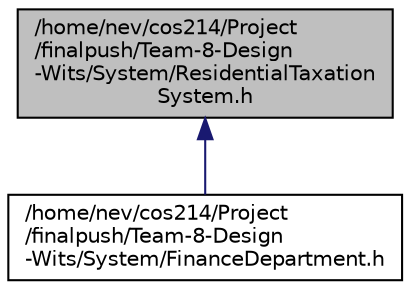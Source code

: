 digraph "/home/nev/cos214/Project/finalpush/Team-8-Design-Wits/System/ResidentialTaxationSystem.h"
{
 // LATEX_PDF_SIZE
  edge [fontname="Helvetica",fontsize="10",labelfontname="Helvetica",labelfontsize="10"];
  node [fontname="Helvetica",fontsize="10",shape=record];
  Node1 [label="/home/nev/cos214/Project\l/finalpush/Team-8-Design\l-Wits/System/ResidentialTaxation\lSystem.h",height=0.2,width=0.4,color="black", fillcolor="grey75", style="filled", fontcolor="black",tooltip="Header file for the ResidentialTaxationSystem class which implements the first subsystem of the Facad..."];
  Node1 -> Node2 [dir="back",color="midnightblue",fontsize="10",style="solid"];
  Node2 [label="/home/nev/cos214/Project\l/finalpush/Team-8-Design\l-Wits/System/FinanceDepartment.h",height=0.2,width=0.4,color="black", fillcolor="white", style="filled",URL="$FinanceDepartment_8h.html",tooltip="Header file for the FinanceDepartment class implementing the Facade design pattern."];
}
